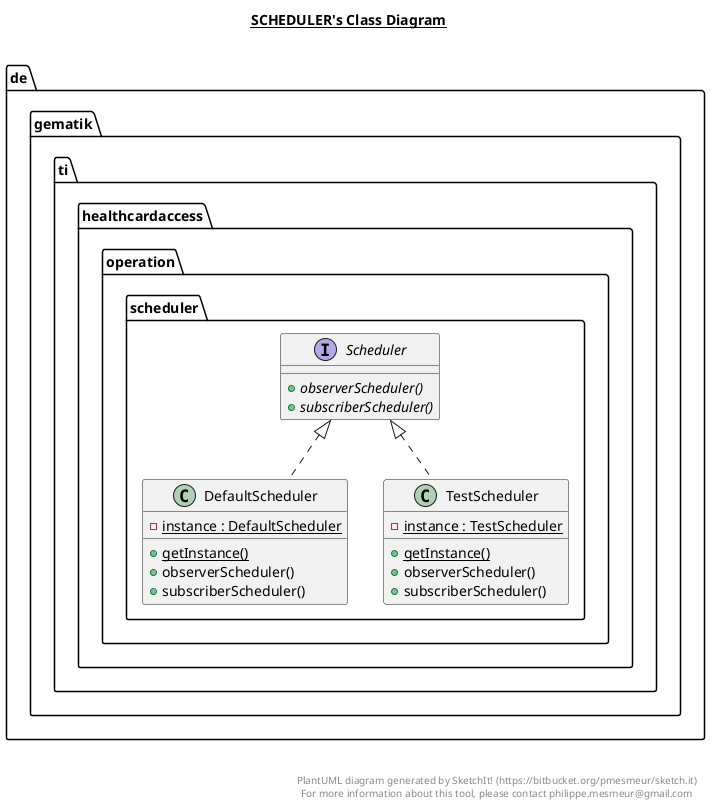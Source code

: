 @startuml

title __SCHEDULER's Class Diagram__\n

  namespace de.gematik.ti.healthcardaccess {
    namespace operation {
      namespace scheduler {
        class de.gematik.ti.healthcardaccess.operation.scheduler.DefaultScheduler {
            {static} - instance : DefaultScheduler
            {static} + getInstance()
            + observerScheduler()
            + subscriberScheduler()
        }
      }
    }
  }
  

  namespace de.gematik.ti.healthcardaccess {
    namespace operation {
      namespace scheduler {
        interface de.gematik.ti.healthcardaccess.operation.scheduler.Scheduler {
            {abstract} + observerScheduler()
            {abstract} + subscriberScheduler()
        }
      }
    }
  }
  

  namespace de.gematik.ti.healthcardaccess {
    namespace operation {
      namespace scheduler {
        class de.gematik.ti.healthcardaccess.operation.scheduler.TestScheduler {
            {static} - instance : TestScheduler
            {static} + getInstance()
            + observerScheduler()
            + subscriberScheduler()
        }
      }
    }
  }
  

  de.gematik.ti.healthcardaccess.operation.scheduler.DefaultScheduler .up.|> de.gematik.ti.healthcardaccess.operation.scheduler.Scheduler
  de.gematik.ti.healthcardaccess.operation.scheduler.TestScheduler .up.|> de.gematik.ti.healthcardaccess.operation.scheduler.Scheduler


right footer


PlantUML diagram generated by SketchIt! (https://bitbucket.org/pmesmeur/sketch.it)
For more information about this tool, please contact philippe.mesmeur@gmail.com
endfooter

@enduml
